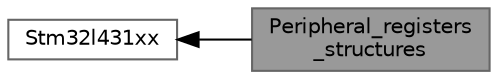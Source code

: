 digraph "Peripheral_registers_structures"
{
 // LATEX_PDF_SIZE
  bgcolor="transparent";
  edge [fontname=Helvetica,fontsize=10,labelfontname=Helvetica,labelfontsize=10];
  node [fontname=Helvetica,fontsize=10,shape=box,height=0.2,width=0.4];
  rankdir=LR;
  Node1 [id="Node000001",label="Peripheral_registers\l_structures",height=0.2,width=0.4,color="gray40", fillcolor="grey60", style="filled", fontcolor="black",tooltip=" "];
  Node2 [id="Node000002",label="Stm32l431xx",height=0.2,width=0.4,color="grey40", fillcolor="white", style="filled",URL="$group__stm32l431xx.html",tooltip=" "];
  Node2->Node1 [shape=plaintext, dir="back", style="solid"];
}

